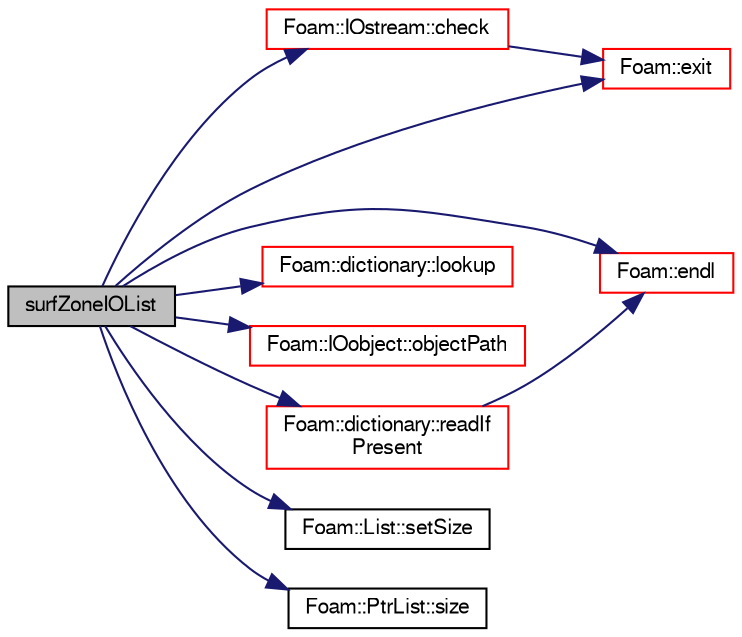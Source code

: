 digraph "surfZoneIOList"
{
  bgcolor="transparent";
  edge [fontname="FreeSans",fontsize="10",labelfontname="FreeSans",labelfontsize="10"];
  node [fontname="FreeSans",fontsize="10",shape=record];
  rankdir="LR";
  Node0 [label="surfZoneIOList",height=0.2,width=0.4,color="black", fillcolor="grey75", style="filled", fontcolor="black"];
  Node0 -> Node1 [color="midnightblue",fontsize="10",style="solid",fontname="FreeSans"];
  Node1 [label="Foam::IOstream::check",height=0.2,width=0.4,color="red",URL="$a26226.html#a367eb3425fc4e8270e2aa961df8ac8a5",tooltip="Check IOstream status for given operation. "];
  Node1 -> Node3 [color="midnightblue",fontsize="10",style="solid",fontname="FreeSans"];
  Node3 [label="Foam::exit",height=0.2,width=0.4,color="red",URL="$a21124.html#a06ca7250d8e89caf05243ec094843642"];
  Node0 -> Node12 [color="midnightblue",fontsize="10",style="solid",fontname="FreeSans"];
  Node12 [label="Foam::endl",height=0.2,width=0.4,color="red",URL="$a21124.html#a2db8fe02a0d3909e9351bb4275b23ce4",tooltip="Add newline and flush stream. "];
  Node0 -> Node3 [color="midnightblue",fontsize="10",style="solid",fontname="FreeSans"];
  Node0 -> Node50 [color="midnightblue",fontsize="10",style="solid",fontname="FreeSans"];
  Node50 [label="Foam::dictionary::lookup",height=0.2,width=0.4,color="red",URL="$a26014.html#a6a0727fa523e48977e27348663def509",tooltip="Find and return an entry data stream. "];
  Node0 -> Node305 [color="midnightblue",fontsize="10",style="solid",fontname="FreeSans"];
  Node305 [label="Foam::IOobject::objectPath",height=0.2,width=0.4,color="red",URL="$a26142.html#a3a7ece5c1251c6be1f7812d4dba5fb7a",tooltip="Return complete path + object name. "];
  Node0 -> Node225 [color="midnightblue",fontsize="10",style="solid",fontname="FreeSans"];
  Node225 [label="Foam::dictionary::readIf\lPresent",height=0.2,width=0.4,color="red",URL="$a26014.html#ad4bd008e6ee208313f2c3a963ee1170d",tooltip="Find an entry if present, and assign to T. "];
  Node225 -> Node12 [color="midnightblue",fontsize="10",style="solid",fontname="FreeSans"];
  Node0 -> Node97 [color="midnightblue",fontsize="10",style="solid",fontname="FreeSans"];
  Node97 [label="Foam::List::setSize",height=0.2,width=0.4,color="black",URL="$a25694.html#aedb985ffeaf1bdbfeccc2a8730405703",tooltip="Reset size of List. "];
  Node0 -> Node316 [color="midnightblue",fontsize="10",style="solid",fontname="FreeSans"];
  Node316 [label="Foam::PtrList::size",height=0.2,width=0.4,color="black",URL="$a25914.html#a47b3bf30da1eb3ab8076b5fbe00e0494",tooltip="Return the number of elements in the PtrList. "];
}
